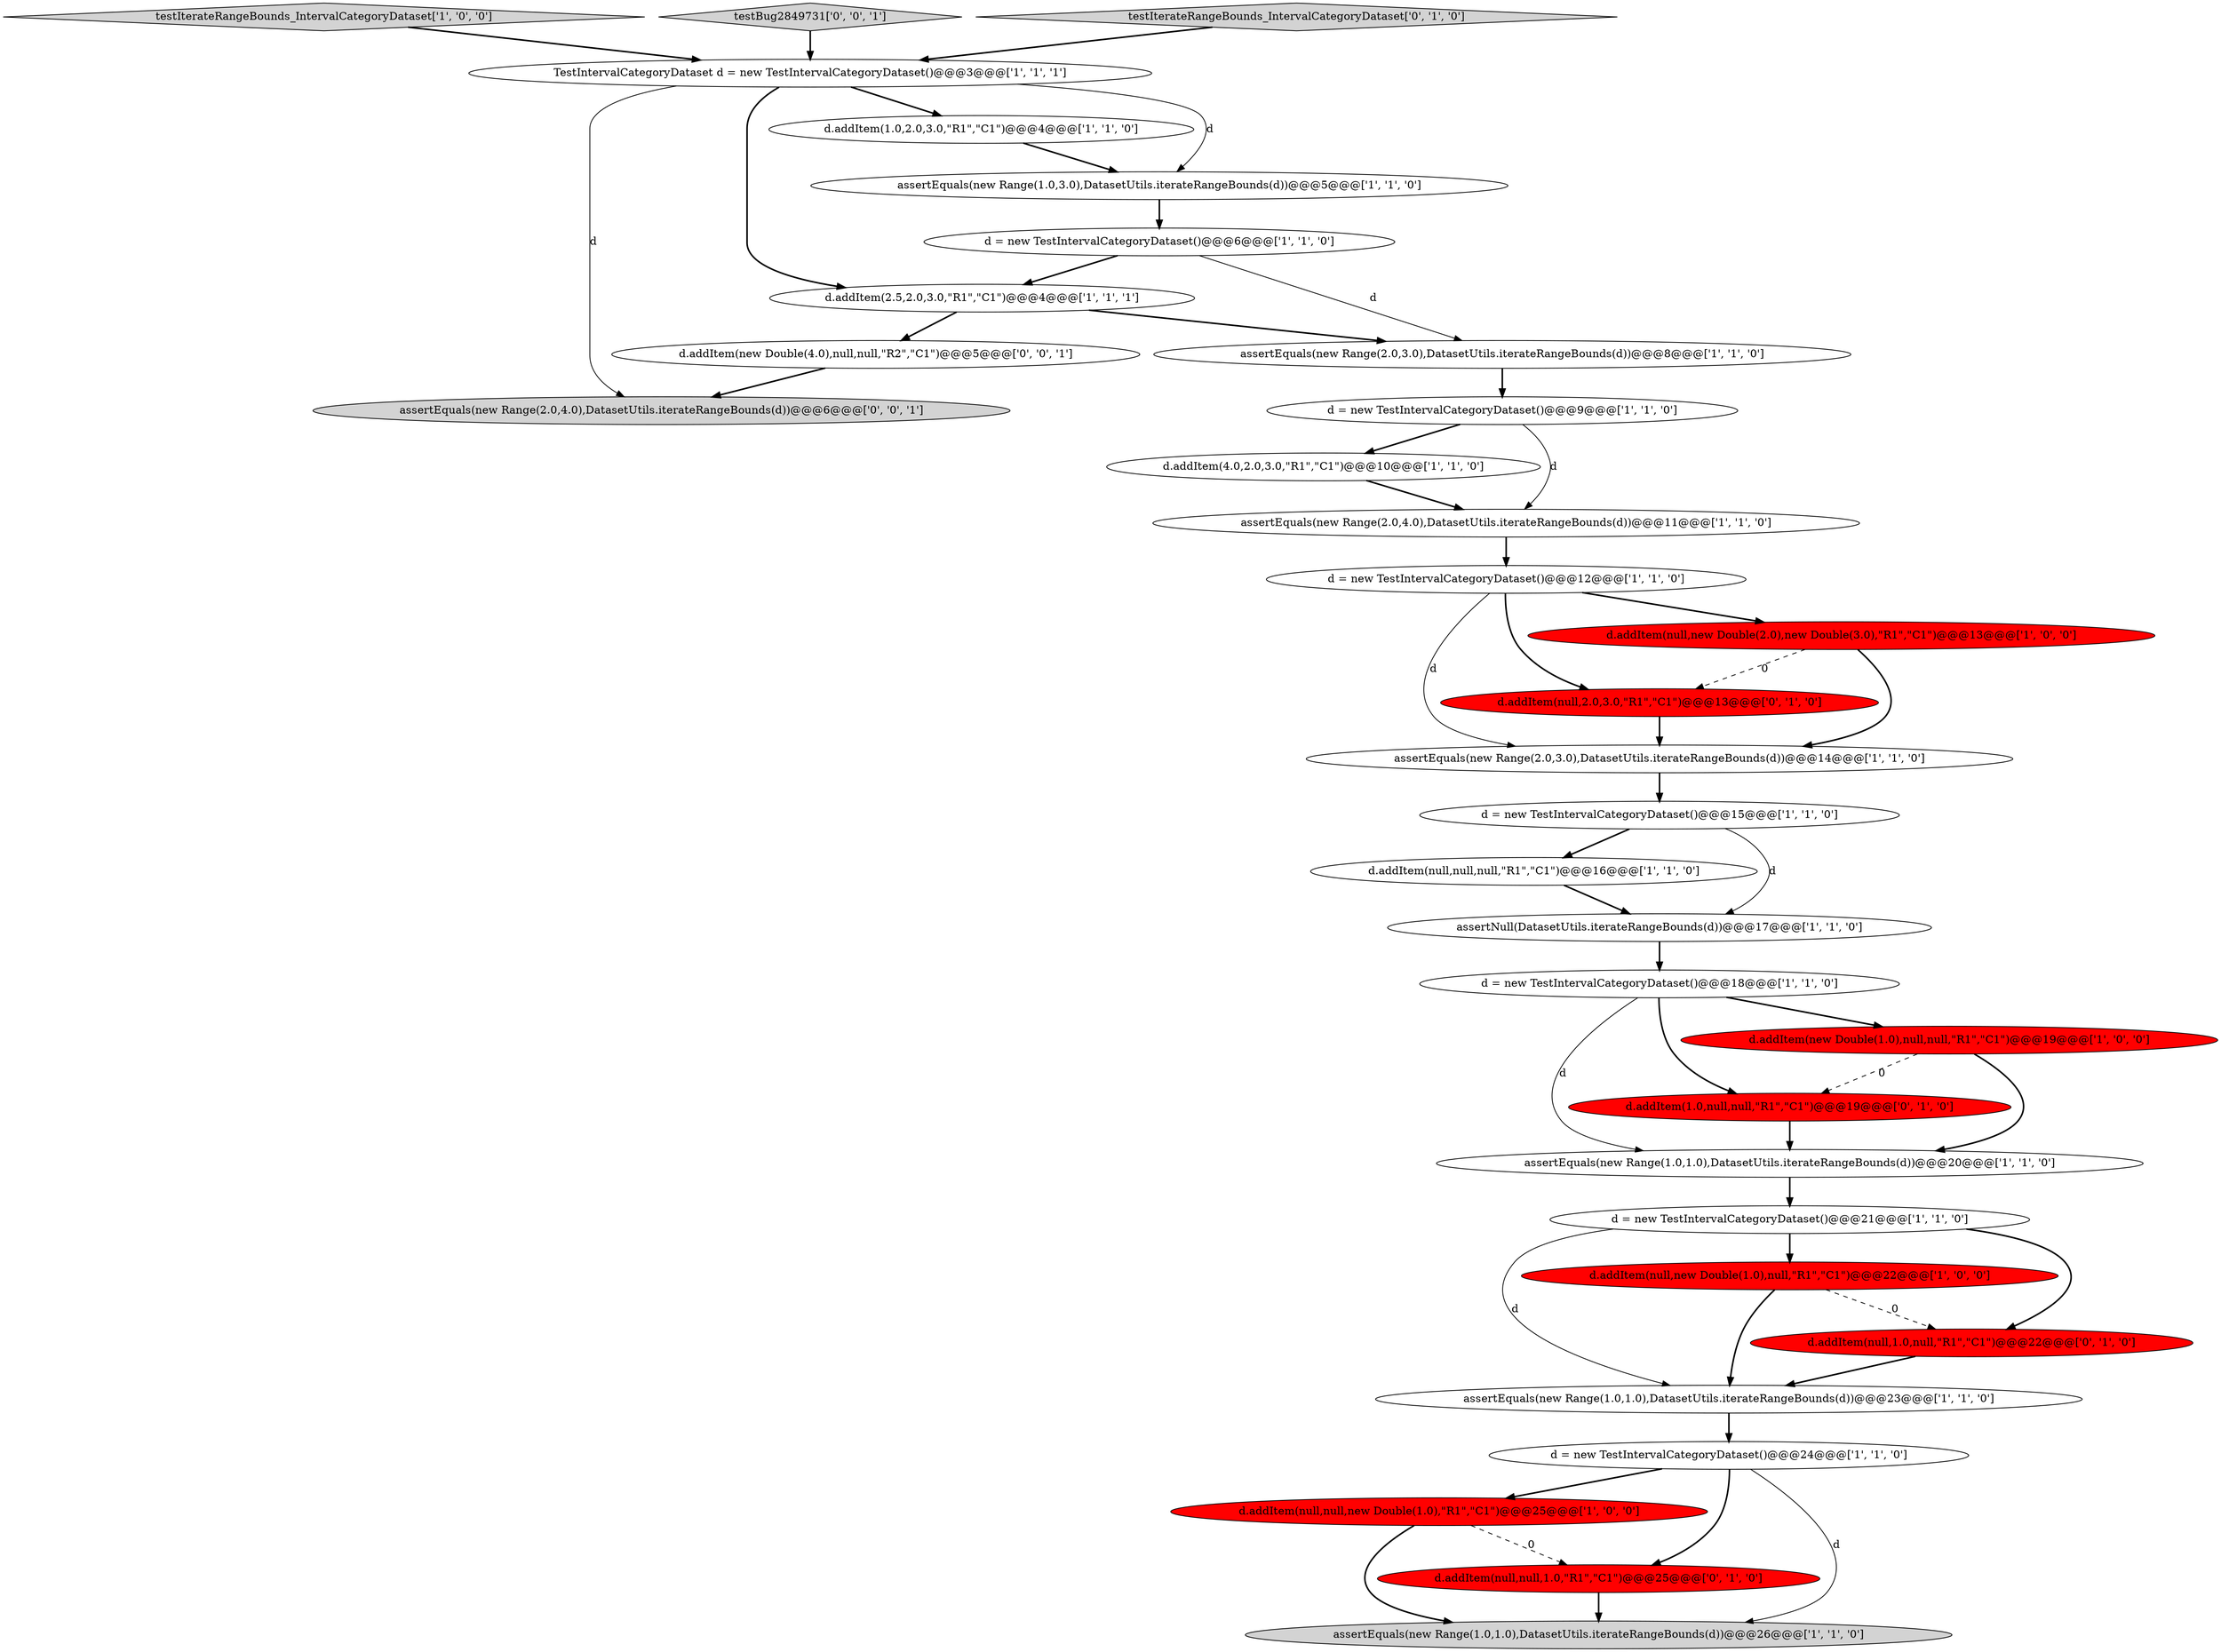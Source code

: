 digraph {
11 [style = filled, label = "d.addItem(null,new Double(1.0),null,\"R1\",\"C1\")@@@22@@@['1', '0', '0']", fillcolor = red, shape = ellipse image = "AAA1AAABBB1BBB"];
20 [style = filled, label = "assertEquals(new Range(2.0,3.0),DatasetUtils.iterateRangeBounds(d))@@@14@@@['1', '1', '0']", fillcolor = white, shape = ellipse image = "AAA0AAABBB1BBB"];
16 [style = filled, label = "d.addItem(4.0,2.0,3.0,\"R1\",\"C1\")@@@10@@@['1', '1', '0']", fillcolor = white, shape = ellipse image = "AAA0AAABBB1BBB"];
4 [style = filled, label = "testIterateRangeBounds_IntervalCategoryDataset['1', '0', '0']", fillcolor = lightgray, shape = diamond image = "AAA0AAABBB1BBB"];
0 [style = filled, label = "assertEquals(new Range(1.0,1.0),DatasetUtils.iterateRangeBounds(d))@@@20@@@['1', '1', '0']", fillcolor = white, shape = ellipse image = "AAA0AAABBB1BBB"];
26 [style = filled, label = "d.addItem(null,2.0,3.0,\"R1\",\"C1\")@@@13@@@['0', '1', '0']", fillcolor = red, shape = ellipse image = "AAA1AAABBB2BBB"];
5 [style = filled, label = "assertEquals(new Range(1.0,1.0),DatasetUtils.iterateRangeBounds(d))@@@23@@@['1', '1', '0']", fillcolor = white, shape = ellipse image = "AAA0AAABBB1BBB"];
14 [style = filled, label = "d = new TestIntervalCategoryDataset()@@@18@@@['1', '1', '0']", fillcolor = white, shape = ellipse image = "AAA0AAABBB1BBB"];
9 [style = filled, label = "d = new TestIntervalCategoryDataset()@@@6@@@['1', '1', '0']", fillcolor = white, shape = ellipse image = "AAA0AAABBB1BBB"];
22 [style = filled, label = "d.addItem(null,null,new Double(1.0),\"R1\",\"C1\")@@@25@@@['1', '0', '0']", fillcolor = red, shape = ellipse image = "AAA1AAABBB1BBB"];
25 [style = filled, label = "d.addItem(null,null,1.0,\"R1\",\"C1\")@@@25@@@['0', '1', '0']", fillcolor = red, shape = ellipse image = "AAA1AAABBB2BBB"];
28 [style = filled, label = "d.addItem(null,1.0,null,\"R1\",\"C1\")@@@22@@@['0', '1', '0']", fillcolor = red, shape = ellipse image = "AAA1AAABBB2BBB"];
30 [style = filled, label = "assertEquals(new Range(2.0,4.0),DatasetUtils.iterateRangeBounds(d))@@@6@@@['0', '0', '1']", fillcolor = lightgray, shape = ellipse image = "AAA0AAABBB3BBB"];
31 [style = filled, label = "testBug2849731['0', '0', '1']", fillcolor = lightgray, shape = diamond image = "AAA0AAABBB3BBB"];
32 [style = filled, label = "d.addItem(new Double(4.0),null,null,\"R2\",\"C1\")@@@5@@@['0', '0', '1']", fillcolor = white, shape = ellipse image = "AAA0AAABBB3BBB"];
23 [style = filled, label = "assertEquals(new Range(2.0,3.0),DatasetUtils.iterateRangeBounds(d))@@@8@@@['1', '1', '0']", fillcolor = white, shape = ellipse image = "AAA0AAABBB1BBB"];
8 [style = filled, label = "d = new TestIntervalCategoryDataset()@@@9@@@['1', '1', '0']", fillcolor = white, shape = ellipse image = "AAA0AAABBB1BBB"];
10 [style = filled, label = "assertEquals(new Range(2.0,4.0),DatasetUtils.iterateRangeBounds(d))@@@11@@@['1', '1', '0']", fillcolor = white, shape = ellipse image = "AAA0AAABBB1BBB"];
29 [style = filled, label = "d.addItem(1.0,null,null,\"R1\",\"C1\")@@@19@@@['0', '1', '0']", fillcolor = red, shape = ellipse image = "AAA1AAABBB2BBB"];
2 [style = filled, label = "assertEquals(new Range(1.0,1.0),DatasetUtils.iterateRangeBounds(d))@@@26@@@['1', '1', '0']", fillcolor = lightgray, shape = ellipse image = "AAA0AAABBB1BBB"];
24 [style = filled, label = "d.addItem(null,null,null,\"R1\",\"C1\")@@@16@@@['1', '1', '0']", fillcolor = white, shape = ellipse image = "AAA0AAABBB1BBB"];
18 [style = filled, label = "d = new TestIntervalCategoryDataset()@@@15@@@['1', '1', '0']", fillcolor = white, shape = ellipse image = "AAA0AAABBB1BBB"];
27 [style = filled, label = "testIterateRangeBounds_IntervalCategoryDataset['0', '1', '0']", fillcolor = lightgray, shape = diamond image = "AAA0AAABBB2BBB"];
17 [style = filled, label = "d.addItem(1.0,2.0,3.0,\"R1\",\"C1\")@@@4@@@['1', '1', '0']", fillcolor = white, shape = ellipse image = "AAA0AAABBB1BBB"];
15 [style = filled, label = "assertEquals(new Range(1.0,3.0),DatasetUtils.iterateRangeBounds(d))@@@5@@@['1', '1', '0']", fillcolor = white, shape = ellipse image = "AAA0AAABBB1BBB"];
3 [style = filled, label = "d.addItem(2.5,2.0,3.0,\"R1\",\"C1\")@@@4@@@['1', '1', '1']", fillcolor = white, shape = ellipse image = "AAA0AAABBB1BBB"];
19 [style = filled, label = "d.addItem(new Double(1.0),null,null,\"R1\",\"C1\")@@@19@@@['1', '0', '0']", fillcolor = red, shape = ellipse image = "AAA1AAABBB1BBB"];
13 [style = filled, label = "d.addItem(null,new Double(2.0),new Double(3.0),\"R1\",\"C1\")@@@13@@@['1', '0', '0']", fillcolor = red, shape = ellipse image = "AAA1AAABBB1BBB"];
1 [style = filled, label = "d = new TestIntervalCategoryDataset()@@@12@@@['1', '1', '0']", fillcolor = white, shape = ellipse image = "AAA0AAABBB1BBB"];
7 [style = filled, label = "TestIntervalCategoryDataset d = new TestIntervalCategoryDataset()@@@3@@@['1', '1', '1']", fillcolor = white, shape = ellipse image = "AAA0AAABBB1BBB"];
12 [style = filled, label = "assertNull(DatasetUtils.iterateRangeBounds(d))@@@17@@@['1', '1', '0']", fillcolor = white, shape = ellipse image = "AAA0AAABBB1BBB"];
21 [style = filled, label = "d = new TestIntervalCategoryDataset()@@@21@@@['1', '1', '0']", fillcolor = white, shape = ellipse image = "AAA0AAABBB1BBB"];
6 [style = filled, label = "d = new TestIntervalCategoryDataset()@@@24@@@['1', '1', '0']", fillcolor = white, shape = ellipse image = "AAA0AAABBB1BBB"];
8->16 [style = bold, label=""];
24->12 [style = bold, label=""];
18->24 [style = bold, label=""];
28->5 [style = bold, label=""];
7->17 [style = bold, label=""];
22->2 [style = bold, label=""];
22->25 [style = dashed, label="0"];
1->20 [style = solid, label="d"];
16->10 [style = bold, label=""];
6->22 [style = bold, label=""];
29->0 [style = bold, label=""];
19->29 [style = dashed, label="0"];
6->2 [style = solid, label="d"];
14->19 [style = bold, label=""];
0->21 [style = bold, label=""];
23->8 [style = bold, label=""];
1->26 [style = bold, label=""];
32->30 [style = bold, label=""];
7->30 [style = solid, label="d"];
13->26 [style = dashed, label="0"];
1->13 [style = bold, label=""];
25->2 [style = bold, label=""];
31->7 [style = bold, label=""];
4->7 [style = bold, label=""];
7->3 [style = bold, label=""];
19->0 [style = bold, label=""];
21->28 [style = bold, label=""];
8->10 [style = solid, label="d"];
20->18 [style = bold, label=""];
11->28 [style = dashed, label="0"];
11->5 [style = bold, label=""];
3->23 [style = bold, label=""];
7->15 [style = solid, label="d"];
5->6 [style = bold, label=""];
21->11 [style = bold, label=""];
15->9 [style = bold, label=""];
9->23 [style = solid, label="d"];
27->7 [style = bold, label=""];
21->5 [style = solid, label="d"];
12->14 [style = bold, label=""];
17->15 [style = bold, label=""];
14->29 [style = bold, label=""];
14->0 [style = solid, label="d"];
9->3 [style = bold, label=""];
18->12 [style = solid, label="d"];
3->32 [style = bold, label=""];
10->1 [style = bold, label=""];
26->20 [style = bold, label=""];
6->25 [style = bold, label=""];
13->20 [style = bold, label=""];
}
